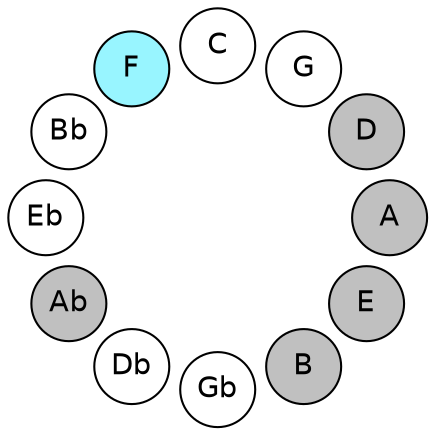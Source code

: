 
graph {

layout = circo;
mindist = .1

node [shape = circle, fontname = Helvetica, margin = 0, style = filled]
edge [style=invis]

subgraph 1 {
	E -- B -- Gb -- Db -- Ab -- Eb -- Bb -- F -- C -- G -- D -- A -- E
}

E [fillcolor = gray];
B [fillcolor = gray];
Gb [fillcolor = white];
Db [fillcolor = white];
Ab [fillcolor = gray];
Eb [fillcolor = white];
Bb [fillcolor = white];
F [fillcolor = cadetblue1];
C [fillcolor = white];
G [fillcolor = white];
D [fillcolor = gray];
A [fillcolor = gray];
}

